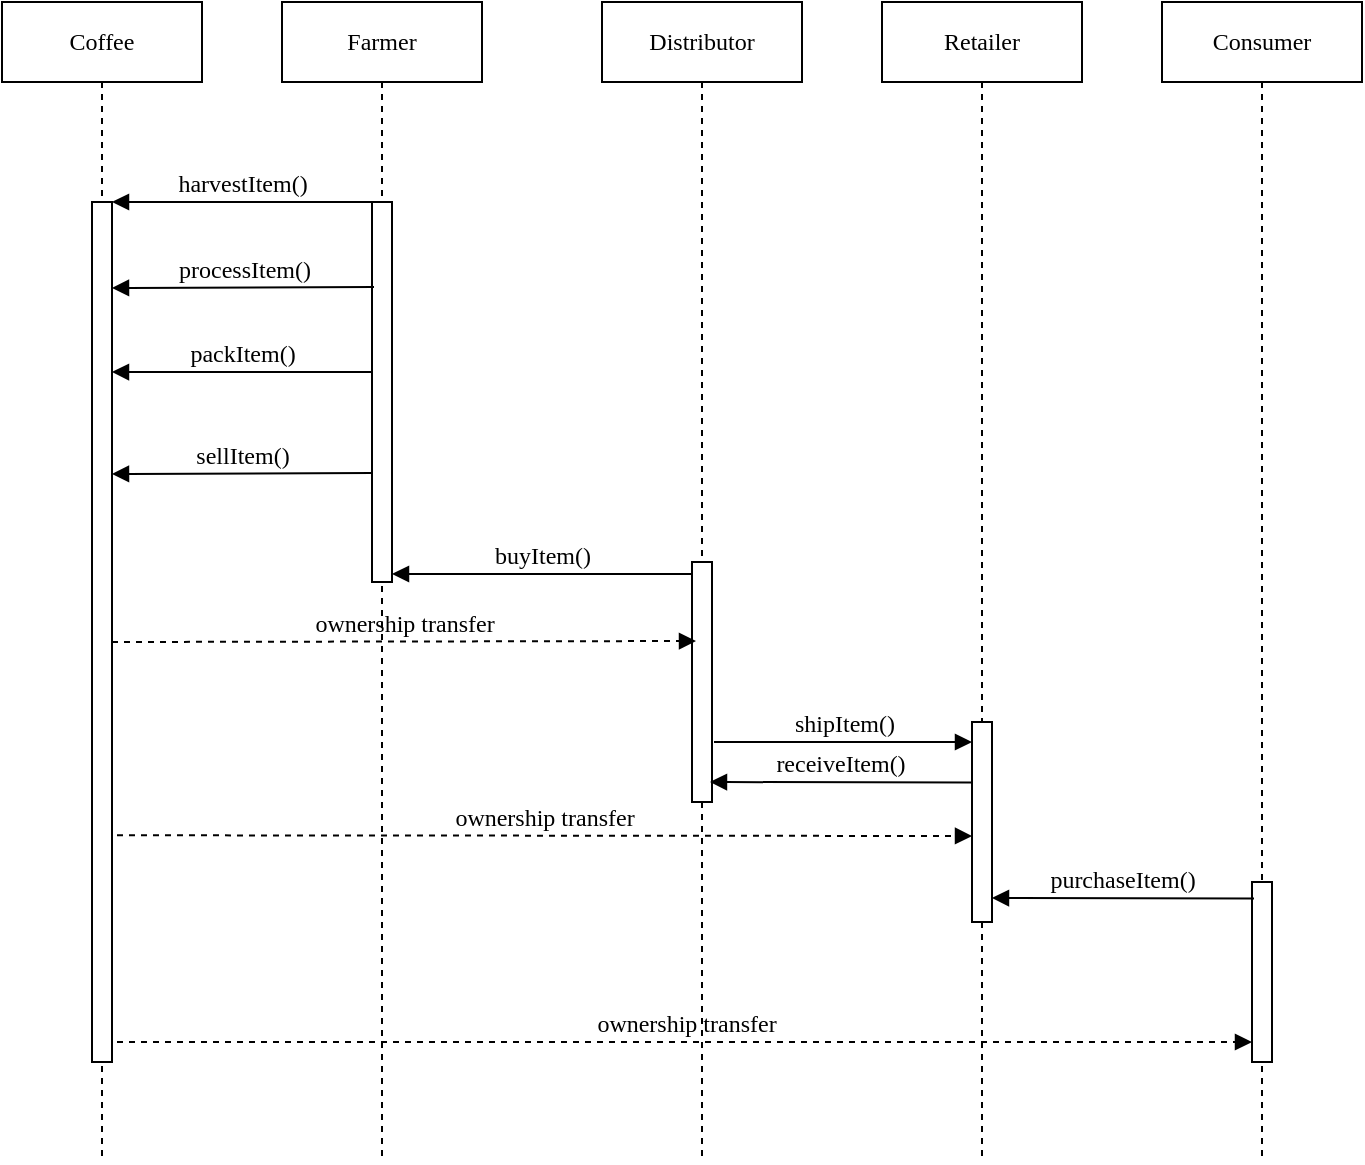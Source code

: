 <mxfile version="13.7.9" type="device"><diagram name="Page-1" id="13e1069c-82ec-6db2-03f1-153e76fe0fe0"><mxGraphModel dx="1422" dy="795" grid="1" gridSize="10" guides="1" tooltips="1" connect="1" arrows="1" fold="1" page="1" pageScale="1" pageWidth="1100" pageHeight="850" background="#ffffff" math="0" shadow="0"><root><mxCell id="0"/><mxCell id="1" parent="0"/><mxCell id="7baba1c4bc27f4b0-2" value="Farmer" style="shape=umlLifeline;perimeter=lifelinePerimeter;whiteSpace=wrap;html=1;container=1;collapsible=0;recursiveResize=0;outlineConnect=0;shadow=0;comic=0;labelBackgroundColor=none;strokeWidth=1;fontFamily=Verdana;fontSize=12;align=center;" parent="1" vertex="1"><mxGeometry x="240" y="80" width="100" height="580" as="geometry"/></mxCell><mxCell id="7baba1c4bc27f4b0-10" value="" style="html=1;points=[];perimeter=orthogonalPerimeter;shadow=0;comic=0;labelBackgroundColor=none;strokeWidth=1;fontFamily=Verdana;fontSize=12;align=center;" parent="7baba1c4bc27f4b0-2" vertex="1"><mxGeometry x="45" y="100" width="10" height="190" as="geometry"/></mxCell><mxCell id="7baba1c4bc27f4b0-3" value="Distributor" style="shape=umlLifeline;perimeter=lifelinePerimeter;whiteSpace=wrap;html=1;container=1;collapsible=0;recursiveResize=0;outlineConnect=0;shadow=0;comic=0;labelBackgroundColor=none;strokeWidth=1;fontFamily=Verdana;fontSize=12;align=center;" parent="1" vertex="1"><mxGeometry x="400" y="80" width="100" height="580" as="geometry"/></mxCell><mxCell id="7baba1c4bc27f4b0-13" value="" style="html=1;points=[];perimeter=orthogonalPerimeter;shadow=0;comic=0;labelBackgroundColor=none;strokeWidth=1;fontFamily=Verdana;fontSize=12;align=center;" parent="7baba1c4bc27f4b0-3" vertex="1"><mxGeometry x="45" y="280" width="10" height="120" as="geometry"/></mxCell><mxCell id="7baba1c4bc27f4b0-4" value="Retailer" style="shape=umlLifeline;perimeter=lifelinePerimeter;whiteSpace=wrap;html=1;container=1;collapsible=0;recursiveResize=0;outlineConnect=0;shadow=0;comic=0;labelBackgroundColor=none;strokeWidth=1;fontFamily=Verdana;fontSize=12;align=center;" parent="1" vertex="1"><mxGeometry x="540" y="80" width="100" height="580" as="geometry"/></mxCell><mxCell id="7baba1c4bc27f4b0-5" value="Consumer" style="shape=umlLifeline;perimeter=lifelinePerimeter;whiteSpace=wrap;html=1;container=1;collapsible=0;recursiveResize=0;outlineConnect=0;shadow=0;comic=0;labelBackgroundColor=none;strokeWidth=1;fontFamily=Verdana;fontSize=12;align=center;" parent="1" vertex="1"><mxGeometry x="680" y="80" width="100" height="580" as="geometry"/></mxCell><mxCell id="xXtE_XmutHNpljrb0465-1" value="" style="html=1;points=[];perimeter=orthogonalPerimeter;shadow=0;comic=0;labelBackgroundColor=none;strokeWidth=1;fontFamily=Verdana;fontSize=12;align=center;" vertex="1" parent="7baba1c4bc27f4b0-5"><mxGeometry x="45" y="440" width="10" height="90" as="geometry"/></mxCell><mxCell id="7baba1c4bc27f4b0-8" value="Coffee" style="shape=umlLifeline;perimeter=lifelinePerimeter;whiteSpace=wrap;html=1;container=1;collapsible=0;recursiveResize=0;outlineConnect=0;shadow=0;comic=0;labelBackgroundColor=none;strokeWidth=1;fontFamily=Verdana;fontSize=12;align=center;" parent="1" vertex="1"><mxGeometry x="100" y="80" width="100" height="580" as="geometry"/></mxCell><mxCell id="7baba1c4bc27f4b0-9" value="" style="html=1;points=[];perimeter=orthogonalPerimeter;shadow=0;comic=0;labelBackgroundColor=none;strokeWidth=1;fontFamily=Verdana;fontSize=12;align=center;" parent="7baba1c4bc27f4b0-8" vertex="1"><mxGeometry x="45" y="100" width="10" height="430" as="geometry"/></mxCell><mxCell id="7baba1c4bc27f4b0-22" value="" style="html=1;points=[];perimeter=orthogonalPerimeter;shadow=0;comic=0;labelBackgroundColor=none;strokeWidth=1;fontFamily=Verdana;fontSize=12;align=center;" parent="1" vertex="1"><mxGeometry x="585" y="440" width="10" height="100" as="geometry"/></mxCell><mxCell id="7baba1c4bc27f4b0-29" value="purchaseItem()" style="html=1;verticalAlign=bottom;endArrow=block;labelBackgroundColor=none;fontFamily=Verdana;fontSize=12;edgeStyle=elbowEdgeStyle;elbow=vertical;exitX=0.1;exitY=0.163;exitDx=0;exitDy=0;exitPerimeter=0;" parent="1" edge="1"><mxGeometry x="0.01" relative="1" as="geometry"><mxPoint x="726" y="528.3" as="sourcePoint"/><mxPoint x="595" y="528" as="targetPoint"/><mxPoint as="offset"/></mxGeometry></mxCell><mxCell id="7baba1c4bc27f4b0-11" value="harvestItem()" style="html=1;verticalAlign=bottom;endArrow=block;labelBackgroundColor=none;fontFamily=Verdana;fontSize=12;edgeStyle=elbowEdgeStyle;elbow=vertical;exitX=0;exitY=0;exitDx=0;exitDy=0;" parent="1" source="7baba1c4bc27f4b0-10" target="7baba1c4bc27f4b0-9" edge="1"><mxGeometry relative="1" as="geometry"><mxPoint x="220" y="190" as="targetPoint"/></mxGeometry></mxCell><mxCell id="xXtE_XmutHNpljrb0465-2" value="processItem()" style="html=1;verticalAlign=bottom;endArrow=block;labelBackgroundColor=none;fontFamily=Verdana;fontSize=12;edgeStyle=elbowEdgeStyle;elbow=vertical;exitX=0.1;exitY=0.172;exitDx=0;exitDy=0;exitPerimeter=0;" edge="1" parent="1"><mxGeometry relative="1" as="geometry"><mxPoint x="286" y="222.56" as="sourcePoint"/><mxPoint x="155" y="223" as="targetPoint"/></mxGeometry></mxCell><mxCell id="xXtE_XmutHNpljrb0465-3" value="packItem()" style="html=1;verticalAlign=bottom;endArrow=block;labelBackgroundColor=none;fontFamily=Verdana;fontSize=12;edgeStyle=elbowEdgeStyle;elbow=vertical;exitX=0;exitY=0.335;exitDx=0;exitDy=0;exitPerimeter=0;" edge="1" parent="1"><mxGeometry relative="1" as="geometry"><mxPoint x="285" y="265.05" as="sourcePoint"/><mxPoint x="155" y="265" as="targetPoint"/></mxGeometry></mxCell><mxCell id="xXtE_XmutHNpljrb0465-5" value="sellItem()" style="html=1;verticalAlign=bottom;endArrow=block;labelBackgroundColor=none;fontFamily=Verdana;fontSize=12;edgeStyle=elbowEdgeStyle;elbow=vertical;exitX=0;exitY=0.55;exitDx=0;exitDy=0;exitPerimeter=0;" edge="1" parent="1"><mxGeometry relative="1" as="geometry"><mxPoint x="285" y="315.5" as="sourcePoint"/><mxPoint x="155" y="316" as="targetPoint"/></mxGeometry></mxCell><mxCell id="7baba1c4bc27f4b0-14" value="buyItem()" style="html=1;verticalAlign=bottom;endArrow=block;labelBackgroundColor=none;fontFamily=Verdana;fontSize=12;edgeStyle=elbowEdgeStyle;elbow=vertical;exitX=0;exitY=0;exitDx=0;exitDy=0;" parent="1" edge="1"><mxGeometry relative="1" as="geometry"><mxPoint x="445" y="366.0" as="sourcePoint"/><mxPoint x="295" y="366" as="targetPoint"/></mxGeometry></mxCell><mxCell id="xXtE_XmutHNpljrb0465-6" value="ownership transfer" style="html=1;verticalAlign=bottom;endArrow=block;entryX=0.2;entryY=0.321;labelBackgroundColor=none;fontFamily=Verdana;fontSize=12;edgeStyle=elbowEdgeStyle;elbow=vertical;entryDx=0;entryDy=0;entryPerimeter=0;dashed=1;" edge="1" parent="1" target="7baba1c4bc27f4b0-13"><mxGeometry relative="1" as="geometry"><mxPoint x="155" y="400" as="sourcePoint"/><mxPoint x="425" y="400" as="targetPoint"/></mxGeometry></mxCell><mxCell id="xXtE_XmutHNpljrb0465-7" value="shipItem()" style="html=1;verticalAlign=bottom;endArrow=block;labelBackgroundColor=none;fontFamily=Verdana;fontSize=12;" edge="1" parent="1"><mxGeometry relative="1" as="geometry"><mxPoint x="456" y="450" as="sourcePoint"/><mxPoint x="585" y="450" as="targetPoint"/></mxGeometry></mxCell><mxCell id="xXtE_XmutHNpljrb0465-8" value="ownership transfer" style="html=1;verticalAlign=bottom;endArrow=block;labelBackgroundColor=none;fontFamily=Verdana;fontSize=12;edgeStyle=elbowEdgeStyle;elbow=vertical;dashed=1;exitX=1.25;exitY=0.756;exitDx=0;exitDy=0;exitPerimeter=0;" edge="1" parent="1"><mxGeometry relative="1" as="geometry"><mxPoint x="157.5" y="496.64" as="sourcePoint"/><mxPoint x="585" y="497" as="targetPoint"/><Array as="points"/></mxGeometry></mxCell><mxCell id="xXtE_XmutHNpljrb0465-9" value="ownership transfer" style="html=1;verticalAlign=bottom;endArrow=block;labelBackgroundColor=none;fontFamily=Verdana;fontSize=12;edgeStyle=elbowEdgeStyle;elbow=vertical;dashed=1;exitX=1.25;exitY=0.756;exitDx=0;exitDy=0;exitPerimeter=0;" edge="1" parent="1" target="xXtE_XmutHNpljrb0465-1"><mxGeometry relative="1" as="geometry"><mxPoint x="157.5" y="600.0" as="sourcePoint"/><mxPoint x="585" y="600.36" as="targetPoint"/><Array as="points"/></mxGeometry></mxCell><mxCell id="xXtE_XmutHNpljrb0465-10" value="receiveItem()" style="html=1;verticalAlign=bottom;endArrow=block;labelBackgroundColor=none;fontFamily=Verdana;fontSize=12;edgeStyle=elbowEdgeStyle;elbow=vertical;exitX=0.1;exitY=0.163;exitDx=0;exitDy=0;exitPerimeter=0;" edge="1" parent="1"><mxGeometry x="0.01" relative="1" as="geometry"><mxPoint x="585" y="470.3" as="sourcePoint"/><mxPoint x="454" y="470" as="targetPoint"/><mxPoint as="offset"/></mxGeometry></mxCell></root></mxGraphModel></diagram></mxfile>